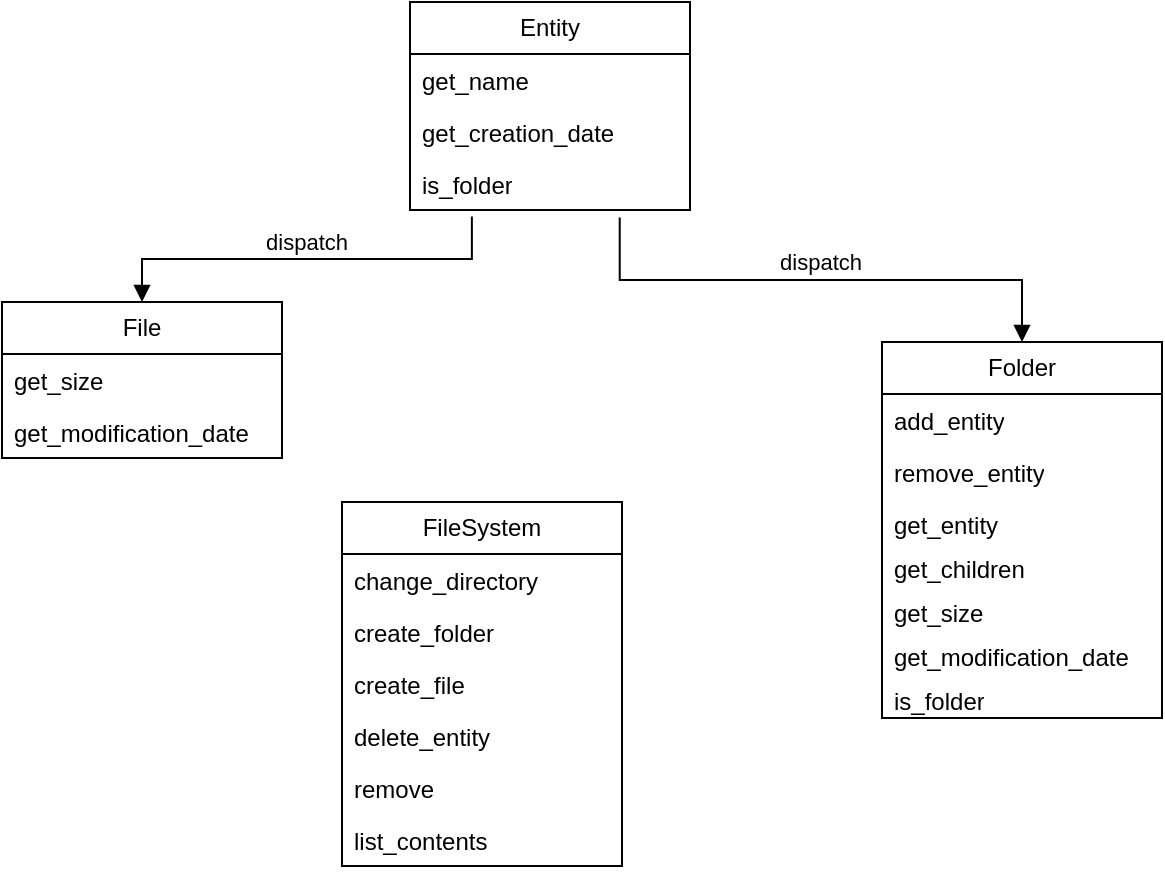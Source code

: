 <mxfile version="21.2.1" type="github">
  <diagram name="Страница 1" id="Tn5khJQNGahx82jsGW-y">
    <mxGraphModel dx="1050" dy="581" grid="1" gridSize="10" guides="1" tooltips="1" connect="1" arrows="1" fold="1" page="1" pageScale="1" pageWidth="827" pageHeight="1169" math="0" shadow="0">
      <root>
        <mxCell id="0" />
        <mxCell id="1" parent="0" />
        <mxCell id="sx7GbEYshSQfDrGhpzh4-2" value="Entity" style="swimlane;fontStyle=0;childLayout=stackLayout;horizontal=1;startSize=26;fillColor=none;horizontalStack=0;resizeParent=1;resizeParentMax=0;resizeLast=0;collapsible=1;marginBottom=0;whiteSpace=wrap;html=1;" parent="1" vertex="1">
          <mxGeometry x="274" y="170" width="140" height="104" as="geometry" />
        </mxCell>
        <mxCell id="sx7GbEYshSQfDrGhpzh4-3" value="get_name" style="text;strokeColor=none;fillColor=none;align=left;verticalAlign=top;spacingLeft=4;spacingRight=4;overflow=hidden;rotatable=0;points=[[0,0.5],[1,0.5]];portConstraint=eastwest;whiteSpace=wrap;html=1;" parent="sx7GbEYshSQfDrGhpzh4-2" vertex="1">
          <mxGeometry y="26" width="140" height="26" as="geometry" />
        </mxCell>
        <mxCell id="sx7GbEYshSQfDrGhpzh4-4" value="get_creation_date" style="text;strokeColor=none;fillColor=none;align=left;verticalAlign=top;spacingLeft=4;spacingRight=4;overflow=hidden;rotatable=0;points=[[0,0.5],[1,0.5]];portConstraint=eastwest;whiteSpace=wrap;html=1;" parent="sx7GbEYshSQfDrGhpzh4-2" vertex="1">
          <mxGeometry y="52" width="140" height="26" as="geometry" />
        </mxCell>
        <mxCell id="sx7GbEYshSQfDrGhpzh4-5" value="is_folder" style="text;strokeColor=none;fillColor=none;align=left;verticalAlign=top;spacingLeft=4;spacingRight=4;overflow=hidden;rotatable=0;points=[[0,0.5],[1,0.5]];portConstraint=eastwest;whiteSpace=wrap;html=1;" parent="sx7GbEYshSQfDrGhpzh4-2" vertex="1">
          <mxGeometry y="78" width="140" height="26" as="geometry" />
        </mxCell>
        <mxCell id="sx7GbEYshSQfDrGhpzh4-6" value="File" style="swimlane;fontStyle=0;childLayout=stackLayout;horizontal=1;startSize=26;fillColor=none;horizontalStack=0;resizeParent=1;resizeParentMax=0;resizeLast=0;collapsible=1;marginBottom=0;whiteSpace=wrap;html=1;" parent="1" vertex="1">
          <mxGeometry x="70" y="320" width="140" height="78" as="geometry" />
        </mxCell>
        <mxCell id="sx7GbEYshSQfDrGhpzh4-7" value="get_size" style="text;strokeColor=none;fillColor=none;align=left;verticalAlign=top;spacingLeft=4;spacingRight=4;overflow=hidden;rotatable=0;points=[[0,0.5],[1,0.5]];portConstraint=eastwest;whiteSpace=wrap;html=1;" parent="sx7GbEYshSQfDrGhpzh4-6" vertex="1">
          <mxGeometry y="26" width="140" height="26" as="geometry" />
        </mxCell>
        <mxCell id="sx7GbEYshSQfDrGhpzh4-8" value="get_modification_date" style="text;strokeColor=none;fillColor=none;align=left;verticalAlign=top;spacingLeft=4;spacingRight=4;overflow=hidden;rotatable=0;points=[[0,0.5],[1,0.5]];portConstraint=eastwest;whiteSpace=wrap;html=1;" parent="sx7GbEYshSQfDrGhpzh4-6" vertex="1">
          <mxGeometry y="52" width="140" height="26" as="geometry" />
        </mxCell>
        <mxCell id="sx7GbEYshSQfDrGhpzh4-12" value="Folder" style="swimlane;fontStyle=0;childLayout=stackLayout;horizontal=1;startSize=26;fillColor=none;horizontalStack=0;resizeParent=1;resizeParentMax=0;resizeLast=0;collapsible=1;marginBottom=0;whiteSpace=wrap;html=1;" parent="1" vertex="1">
          <mxGeometry x="510" y="340" width="140" height="188" as="geometry">
            <mxRectangle x="520" y="260" width="70" height="30" as="alternateBounds" />
          </mxGeometry>
        </mxCell>
        <mxCell id="sx7GbEYshSQfDrGhpzh4-13" value="add_entity" style="text;strokeColor=none;fillColor=none;align=left;verticalAlign=top;spacingLeft=4;spacingRight=4;overflow=hidden;rotatable=0;points=[[0,0.5],[1,0.5]];portConstraint=eastwest;whiteSpace=wrap;html=1;" parent="sx7GbEYshSQfDrGhpzh4-12" vertex="1">
          <mxGeometry y="26" width="140" height="26" as="geometry" />
        </mxCell>
        <mxCell id="sx7GbEYshSQfDrGhpzh4-14" value="remove_entity" style="text;strokeColor=none;fillColor=none;align=left;verticalAlign=top;spacingLeft=4;spacingRight=4;overflow=hidden;rotatable=0;points=[[0,0.5],[1,0.5]];portConstraint=eastwest;whiteSpace=wrap;html=1;" parent="sx7GbEYshSQfDrGhpzh4-12" vertex="1">
          <mxGeometry y="52" width="140" height="26" as="geometry" />
        </mxCell>
        <mxCell id="sx7GbEYshSQfDrGhpzh4-15" value="get_entity" style="text;strokeColor=none;fillColor=none;align=left;verticalAlign=top;spacingLeft=4;spacingRight=4;overflow=hidden;rotatable=0;points=[[0,0.5],[1,0.5]];portConstraint=eastwest;whiteSpace=wrap;html=1;" parent="sx7GbEYshSQfDrGhpzh4-12" vertex="1">
          <mxGeometry y="78" width="140" height="22" as="geometry" />
        </mxCell>
        <mxCell id="sx7GbEYshSQfDrGhpzh4-22" value="get_children" style="text;strokeColor=none;fillColor=none;align=left;verticalAlign=top;spacingLeft=4;spacingRight=4;overflow=hidden;rotatable=0;points=[[0,0.5],[1,0.5]];portConstraint=eastwest;whiteSpace=wrap;html=1;" parent="sx7GbEYshSQfDrGhpzh4-12" vertex="1">
          <mxGeometry y="100" width="140" height="22" as="geometry" />
        </mxCell>
        <mxCell id="sx7GbEYshSQfDrGhpzh4-23" value="get_size" style="text;strokeColor=none;fillColor=none;align=left;verticalAlign=top;spacingLeft=4;spacingRight=4;overflow=hidden;rotatable=0;points=[[0,0.5],[1,0.5]];portConstraint=eastwest;whiteSpace=wrap;html=1;" parent="sx7GbEYshSQfDrGhpzh4-12" vertex="1">
          <mxGeometry y="122" width="140" height="22" as="geometry" />
        </mxCell>
        <mxCell id="sx7GbEYshSQfDrGhpzh4-24" value="get_modification_date" style="text;strokeColor=none;fillColor=none;align=left;verticalAlign=top;spacingLeft=4;spacingRight=4;overflow=hidden;rotatable=0;points=[[0,0.5],[1,0.5]];portConstraint=eastwest;whiteSpace=wrap;html=1;" parent="sx7GbEYshSQfDrGhpzh4-12" vertex="1">
          <mxGeometry y="144" width="140" height="22" as="geometry" />
        </mxCell>
        <mxCell id="sx7GbEYshSQfDrGhpzh4-25" value="is_folder" style="text;strokeColor=none;fillColor=none;align=left;verticalAlign=top;spacingLeft=4;spacingRight=4;overflow=hidden;rotatable=0;points=[[0,0.5],[1,0.5]];portConstraint=eastwest;whiteSpace=wrap;html=1;" parent="sx7GbEYshSQfDrGhpzh4-12" vertex="1">
          <mxGeometry y="166" width="140" height="22" as="geometry" />
        </mxCell>
        <mxCell id="sx7GbEYshSQfDrGhpzh4-26" value="dispatch" style="html=1;verticalAlign=bottom;endArrow=block;edgeStyle=elbowEdgeStyle;elbow=vertical;curved=0;rounded=0;exitX=0.221;exitY=1.125;exitDx=0;exitDy=0;exitPerimeter=0;entryX=0.5;entryY=0;entryDx=0;entryDy=0;" parent="1" source="sx7GbEYshSQfDrGhpzh4-5" target="sx7GbEYshSQfDrGhpzh4-6" edge="1">
          <mxGeometry width="80" relative="1" as="geometry">
            <mxPoint x="340" y="340" as="sourcePoint" />
            <mxPoint x="420" y="340" as="targetPoint" />
          </mxGeometry>
        </mxCell>
        <mxCell id="sx7GbEYshSQfDrGhpzh4-27" value="dispatch" style="html=1;verticalAlign=bottom;endArrow=block;edgeStyle=elbowEdgeStyle;elbow=vertical;curved=0;rounded=0;exitX=0.749;exitY=1.146;exitDx=0;exitDy=0;exitPerimeter=0;entryX=0.5;entryY=0;entryDx=0;entryDy=0;" parent="1" source="sx7GbEYshSQfDrGhpzh4-5" target="sx7GbEYshSQfDrGhpzh4-12" edge="1">
          <mxGeometry width="80" relative="1" as="geometry">
            <mxPoint x="390" y="330" as="sourcePoint" />
            <mxPoint x="600" y="250" as="targetPoint" />
          </mxGeometry>
        </mxCell>
        <mxCell id="sx7GbEYshSQfDrGhpzh4-28" value="FileSystem" style="swimlane;fontStyle=0;childLayout=stackLayout;horizontal=1;startSize=26;fillColor=none;horizontalStack=0;resizeParent=1;resizeParentMax=0;resizeLast=0;collapsible=1;marginBottom=0;whiteSpace=wrap;html=1;" parent="1" vertex="1">
          <mxGeometry x="240" y="420" width="140" height="182" as="geometry" />
        </mxCell>
        <mxCell id="sx7GbEYshSQfDrGhpzh4-29" value="change_directory" style="text;strokeColor=none;fillColor=none;align=left;verticalAlign=top;spacingLeft=4;spacingRight=4;overflow=hidden;rotatable=0;points=[[0,0.5],[1,0.5]];portConstraint=eastwest;whiteSpace=wrap;html=1;" parent="sx7GbEYshSQfDrGhpzh4-28" vertex="1">
          <mxGeometry y="26" width="140" height="26" as="geometry" />
        </mxCell>
        <mxCell id="sx7GbEYshSQfDrGhpzh4-30" value="create_folder" style="text;strokeColor=none;fillColor=none;align=left;verticalAlign=top;spacingLeft=4;spacingRight=4;overflow=hidden;rotatable=0;points=[[0,0.5],[1,0.5]];portConstraint=eastwest;whiteSpace=wrap;html=1;" parent="sx7GbEYshSQfDrGhpzh4-28" vertex="1">
          <mxGeometry y="52" width="140" height="26" as="geometry" />
        </mxCell>
        <mxCell id="sx7GbEYshSQfDrGhpzh4-31" value="create_file" style="text;strokeColor=none;fillColor=none;align=left;verticalAlign=top;spacingLeft=4;spacingRight=4;overflow=hidden;rotatable=0;points=[[0,0.5],[1,0.5]];portConstraint=eastwest;whiteSpace=wrap;html=1;" parent="sx7GbEYshSQfDrGhpzh4-28" vertex="1">
          <mxGeometry y="78" width="140" height="26" as="geometry" />
        </mxCell>
        <mxCell id="sx7GbEYshSQfDrGhpzh4-32" value="delete_entity" style="text;strokeColor=none;fillColor=none;align=left;verticalAlign=top;spacingLeft=4;spacingRight=4;overflow=hidden;rotatable=0;points=[[0,0.5],[1,0.5]];portConstraint=eastwest;whiteSpace=wrap;html=1;" parent="sx7GbEYshSQfDrGhpzh4-28" vertex="1">
          <mxGeometry y="104" width="140" height="26" as="geometry" />
        </mxCell>
        <mxCell id="sx7GbEYshSQfDrGhpzh4-33" value="remove" style="text;strokeColor=none;fillColor=none;align=left;verticalAlign=top;spacingLeft=4;spacingRight=4;overflow=hidden;rotatable=0;points=[[0,0.5],[1,0.5]];portConstraint=eastwest;whiteSpace=wrap;html=1;" parent="sx7GbEYshSQfDrGhpzh4-28" vertex="1">
          <mxGeometry y="130" width="140" height="26" as="geometry" />
        </mxCell>
        <mxCell id="sx7GbEYshSQfDrGhpzh4-34" value="list_contents" style="text;strokeColor=none;fillColor=none;align=left;verticalAlign=top;spacingLeft=4;spacingRight=4;overflow=hidden;rotatable=0;points=[[0,0.5],[1,0.5]];portConstraint=eastwest;whiteSpace=wrap;html=1;" parent="sx7GbEYshSQfDrGhpzh4-28" vertex="1">
          <mxGeometry y="156" width="140" height="26" as="geometry" />
        </mxCell>
      </root>
    </mxGraphModel>
  </diagram>
</mxfile>
